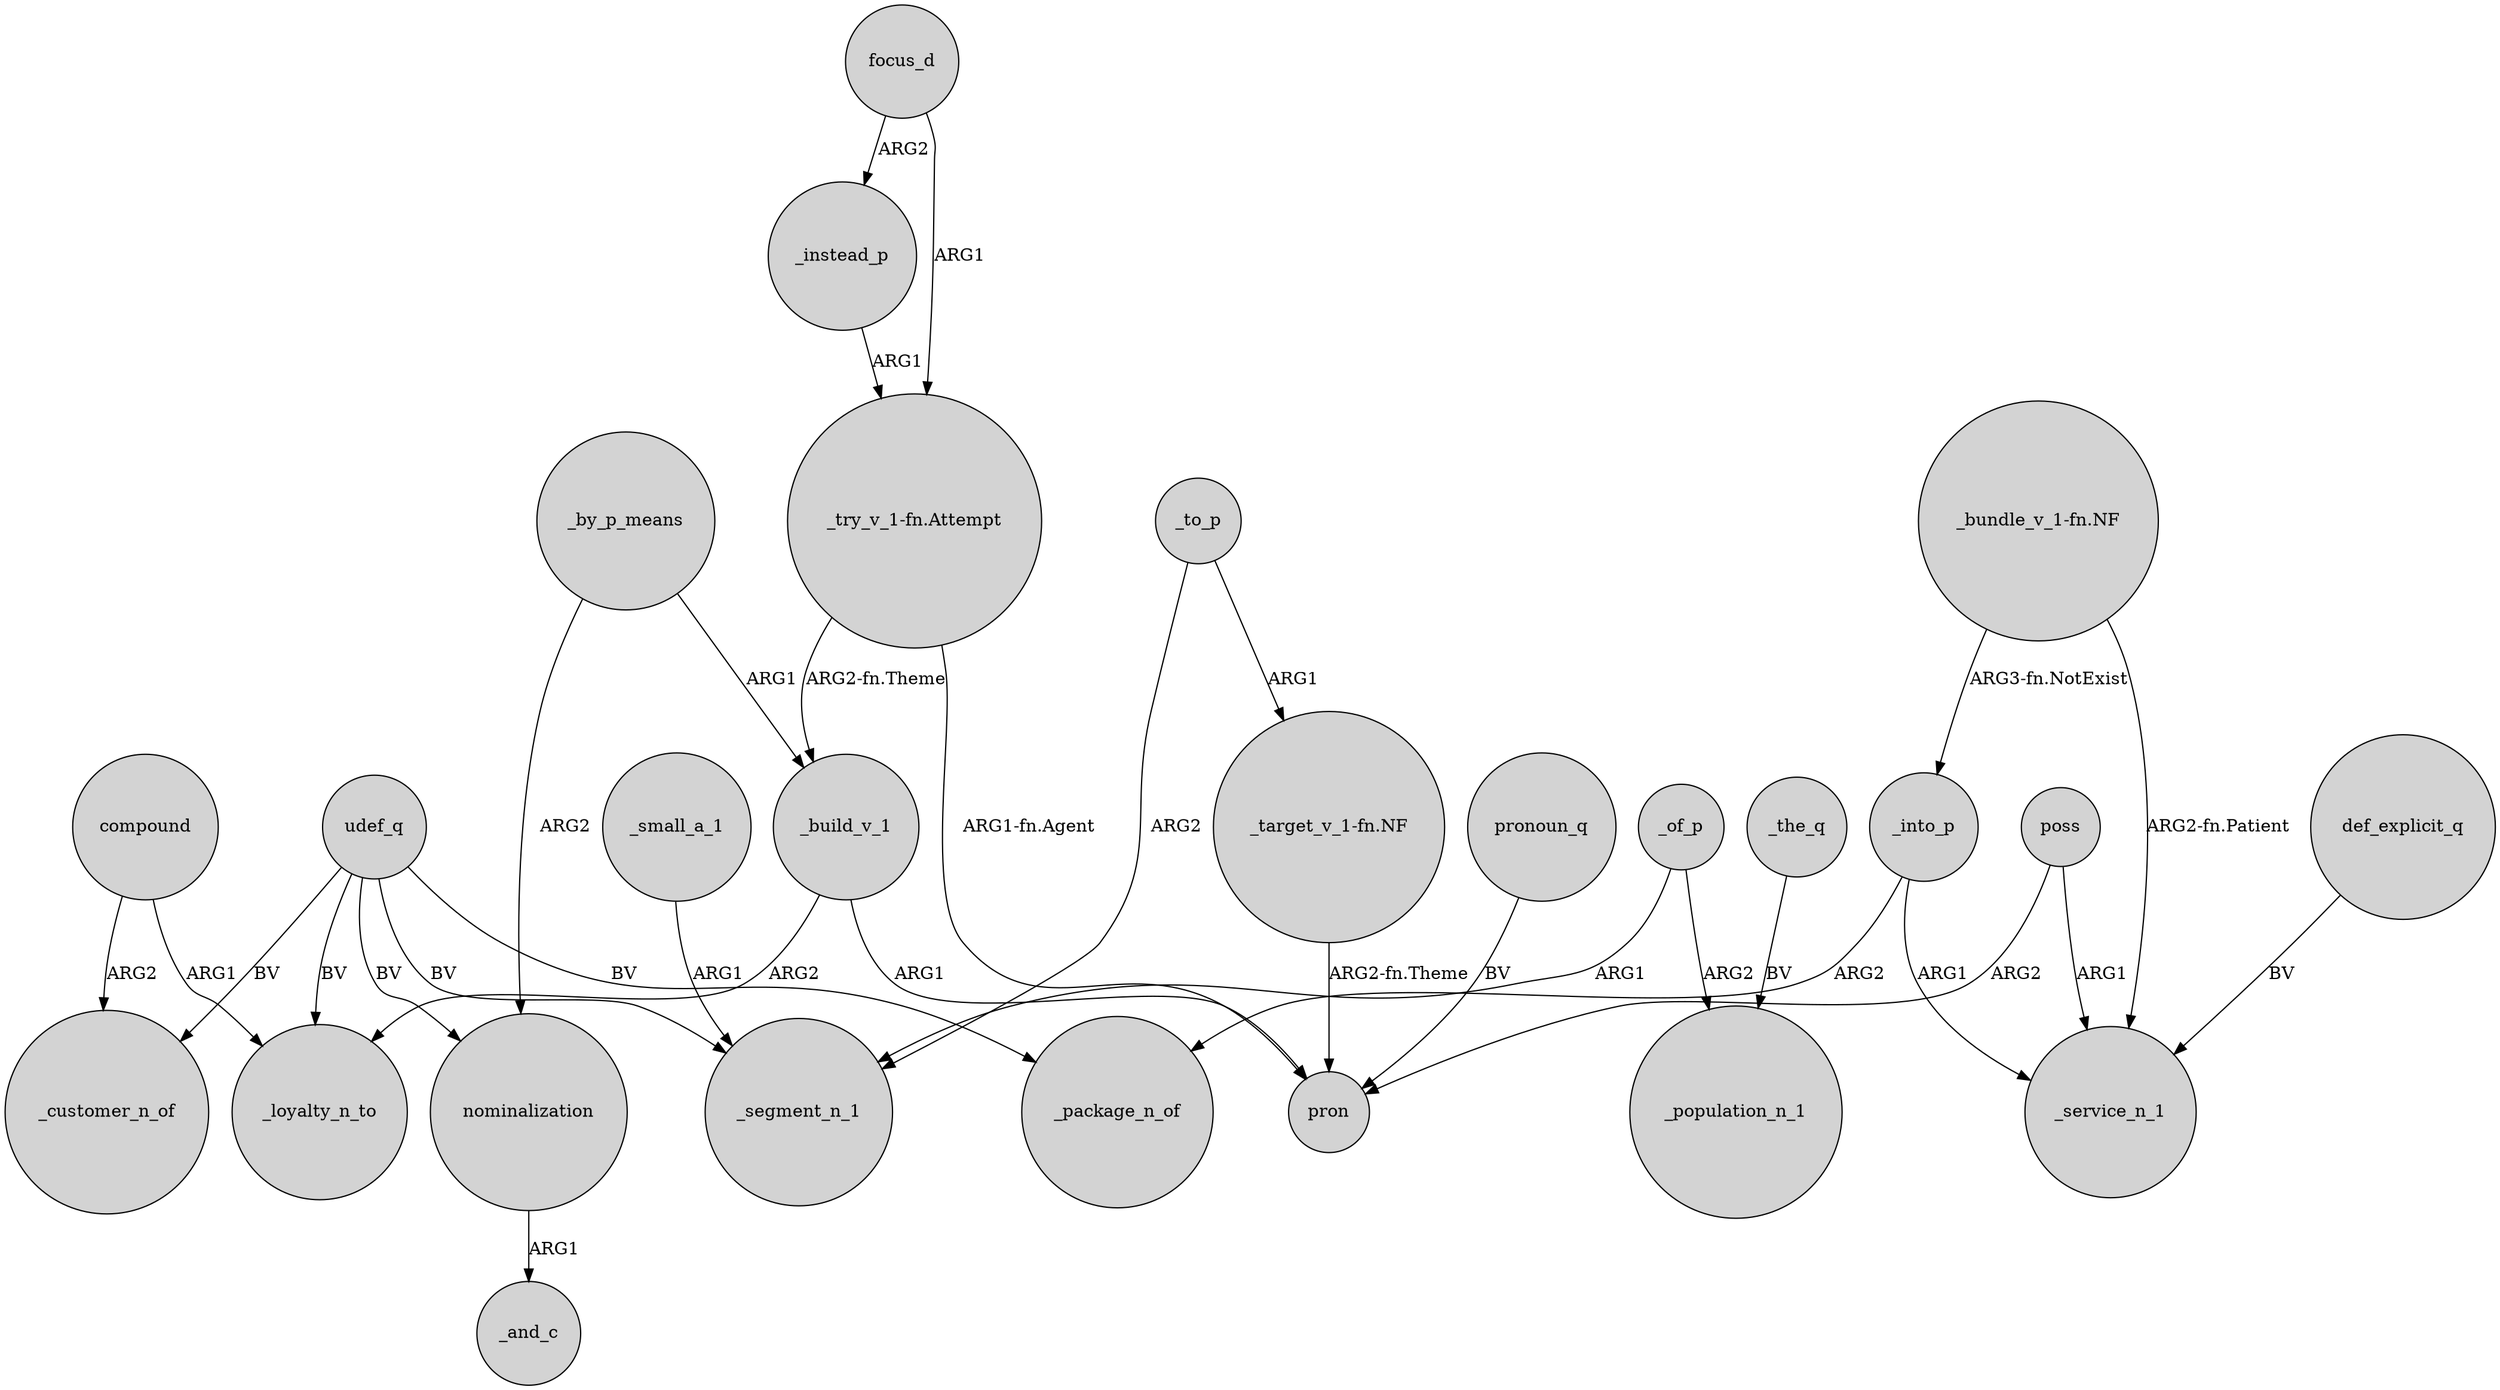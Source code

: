 digraph {
	node [shape=circle style=filled]
	compound -> _loyalty_n_to [label=ARG1]
	"_target_v_1-fn.NF" -> pron [label="ARG2-fn.Theme"]
	_by_p_means -> nominalization [label=ARG2]
	poss -> pron [label=ARG2]
	poss -> _service_n_1 [label=ARG1]
	nominalization -> _and_c [label=ARG1]
	_into_p -> _package_n_of [label=ARG2]
	"_bundle_v_1-fn.NF" -> _service_n_1 [label="ARG2-fn.Patient"]
	_the_q -> _population_n_1 [label=BV]
	_instead_p -> "_try_v_1-fn.Attempt" [label=ARG1]
	_by_p_means -> _build_v_1 [label=ARG1]
	"_try_v_1-fn.Attempt" -> _build_v_1 [label="ARG2-fn.Theme"]
	pronoun_q -> pron [label=BV]
	udef_q -> _package_n_of [label=BV]
	_of_p -> _population_n_1 [label=ARG2]
	udef_q -> _loyalty_n_to [label=BV]
	_to_p -> _segment_n_1 [label=ARG2]
	_into_p -> _service_n_1 [label=ARG1]
	udef_q -> _customer_n_of [label=BV]
	udef_q -> nominalization [label=BV]
	_to_p -> "_target_v_1-fn.NF" [label=ARG1]
	_build_v_1 -> _loyalty_n_to [label=ARG2]
	"_try_v_1-fn.Attempt" -> pron [label="ARG1-fn.Agent"]
	focus_d -> "_try_v_1-fn.Attempt" [label=ARG1]
	_small_a_1 -> _segment_n_1 [label=ARG1]
	_build_v_1 -> pron [label=ARG1]
	def_explicit_q -> _service_n_1 [label=BV]
	"_bundle_v_1-fn.NF" -> _into_p [label="ARG3-fn.NotExist"]
	_of_p -> _segment_n_1 [label=ARG1]
	compound -> _customer_n_of [label=ARG2]
	focus_d -> _instead_p [label=ARG2]
	udef_q -> _segment_n_1 [label=BV]
}

